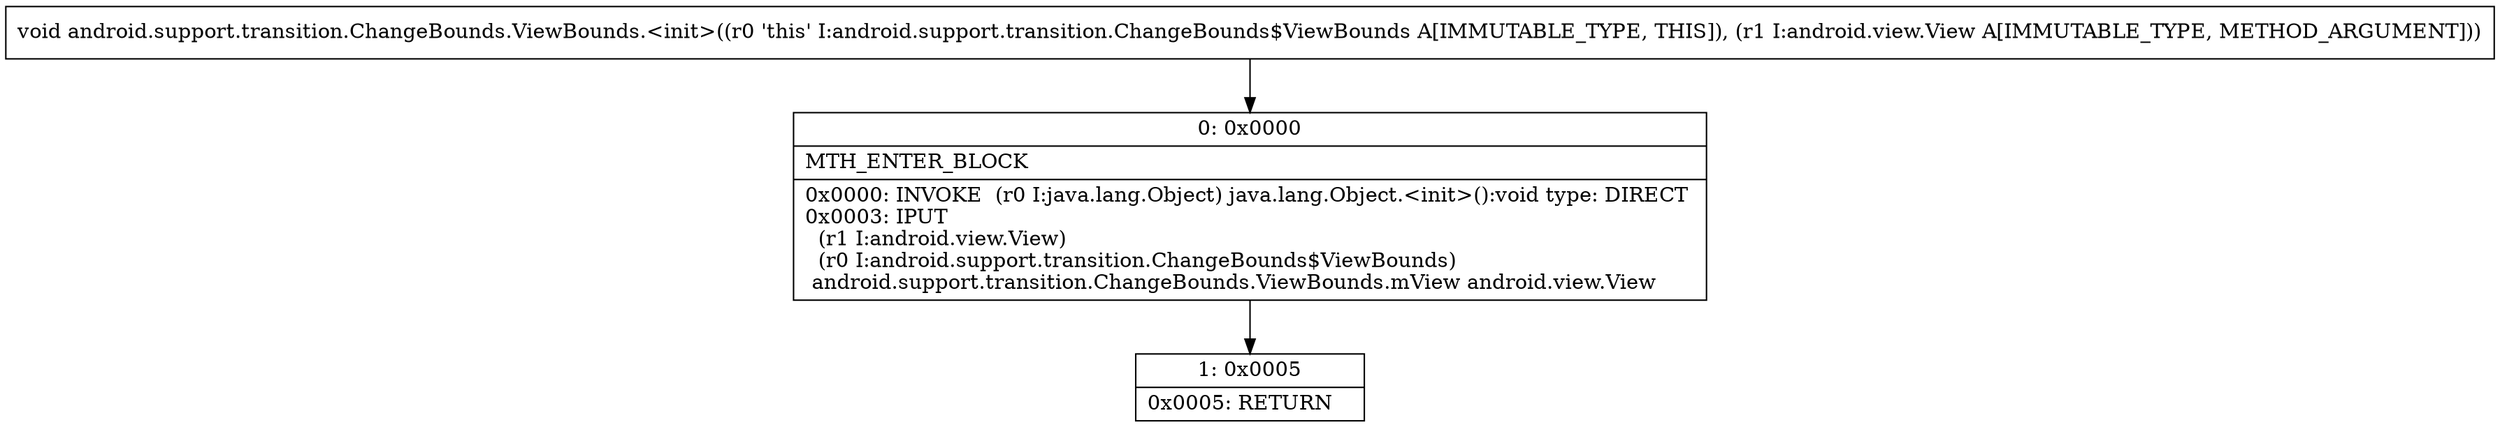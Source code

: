 digraph "CFG forandroid.support.transition.ChangeBounds.ViewBounds.\<init\>(Landroid\/view\/View;)V" {
Node_0 [shape=record,label="{0\:\ 0x0000|MTH_ENTER_BLOCK\l|0x0000: INVOKE  (r0 I:java.lang.Object) java.lang.Object.\<init\>():void type: DIRECT \l0x0003: IPUT  \l  (r1 I:android.view.View)\l  (r0 I:android.support.transition.ChangeBounds$ViewBounds)\l android.support.transition.ChangeBounds.ViewBounds.mView android.view.View \l}"];
Node_1 [shape=record,label="{1\:\ 0x0005|0x0005: RETURN   \l}"];
MethodNode[shape=record,label="{void android.support.transition.ChangeBounds.ViewBounds.\<init\>((r0 'this' I:android.support.transition.ChangeBounds$ViewBounds A[IMMUTABLE_TYPE, THIS]), (r1 I:android.view.View A[IMMUTABLE_TYPE, METHOD_ARGUMENT])) }"];
MethodNode -> Node_0;
Node_0 -> Node_1;
}

